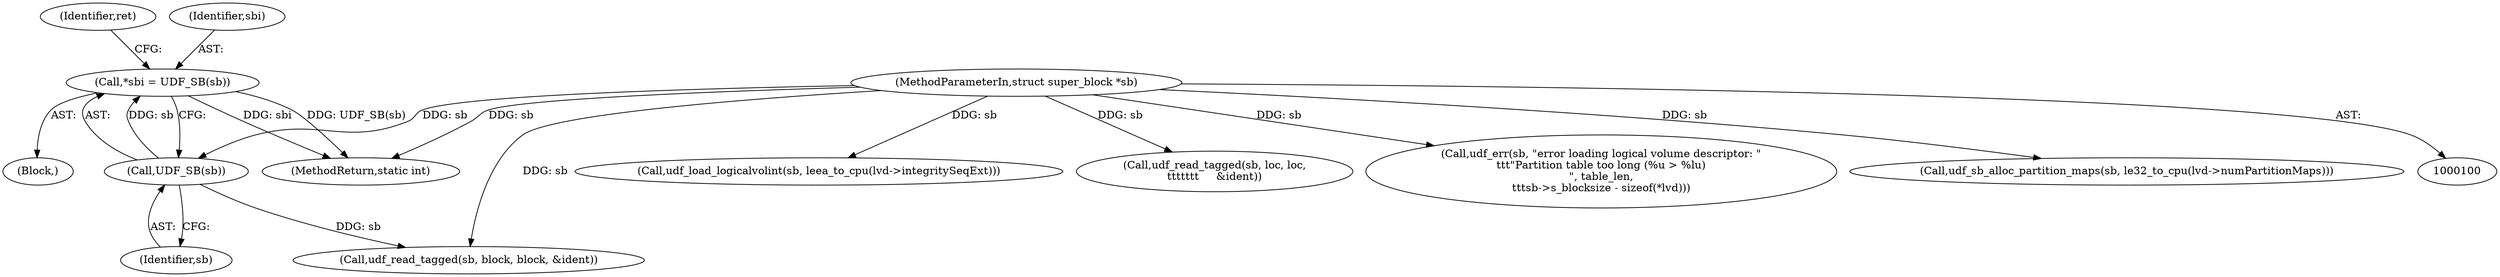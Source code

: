 digraph "0_linux_1df2ae31c724e57be9d7ac00d78db8a5dabdd050@pointer" {
"1000111" [label="(Call,*sbi = UDF_SB(sb))"];
"1000113" [label="(Call,UDF_SB(sb))"];
"1000101" [label="(MethodParameterIn,struct super_block *sb)"];
"1000680" [label="(Call,udf_load_logicalvolint(sb, leea_to_cpu(lvd->integritySeqExt)))"];
"1000399" [label="(Call,udf_read_tagged(sb, loc, loc,\n\t\t\t\t\t\t\t     &ident))"];
"1000114" [label="(Identifier,sb)"];
"1000101" [label="(MethodParameterIn,struct super_block *sb)"];
"1000113" [label="(Call,UDF_SB(sb))"];
"1000104" [label="(Block,)"];
"1000691" [label="(MethodReturn,static int)"];
"1000164" [label="(Call,udf_err(sb, \"error loading logical volume descriptor: \"\n\t\t\t\"Partition table too long (%u > %lu)\n\", table_len,\n\t\t\tsb->s_blocksize - sizeof(*lvd)))"];
"1000121" [label="(Identifier,ret)"];
"1000111" [label="(Call,*sbi = UDF_SB(sb))"];
"1000178" [label="(Call,udf_sb_alloc_partition_maps(sb, le32_to_cpu(lvd->numPartitionMaps)))"];
"1000125" [label="(Call,udf_read_tagged(sb, block, block, &ident))"];
"1000112" [label="(Identifier,sbi)"];
"1000111" -> "1000104"  [label="AST: "];
"1000111" -> "1000113"  [label="CFG: "];
"1000112" -> "1000111"  [label="AST: "];
"1000113" -> "1000111"  [label="AST: "];
"1000121" -> "1000111"  [label="CFG: "];
"1000111" -> "1000691"  [label="DDG: sbi"];
"1000111" -> "1000691"  [label="DDG: UDF_SB(sb)"];
"1000113" -> "1000111"  [label="DDG: sb"];
"1000113" -> "1000114"  [label="CFG: "];
"1000114" -> "1000113"  [label="AST: "];
"1000101" -> "1000113"  [label="DDG: sb"];
"1000113" -> "1000125"  [label="DDG: sb"];
"1000101" -> "1000100"  [label="AST: "];
"1000101" -> "1000691"  [label="DDG: sb"];
"1000101" -> "1000125"  [label="DDG: sb"];
"1000101" -> "1000164"  [label="DDG: sb"];
"1000101" -> "1000178"  [label="DDG: sb"];
"1000101" -> "1000399"  [label="DDG: sb"];
"1000101" -> "1000680"  [label="DDG: sb"];
}
